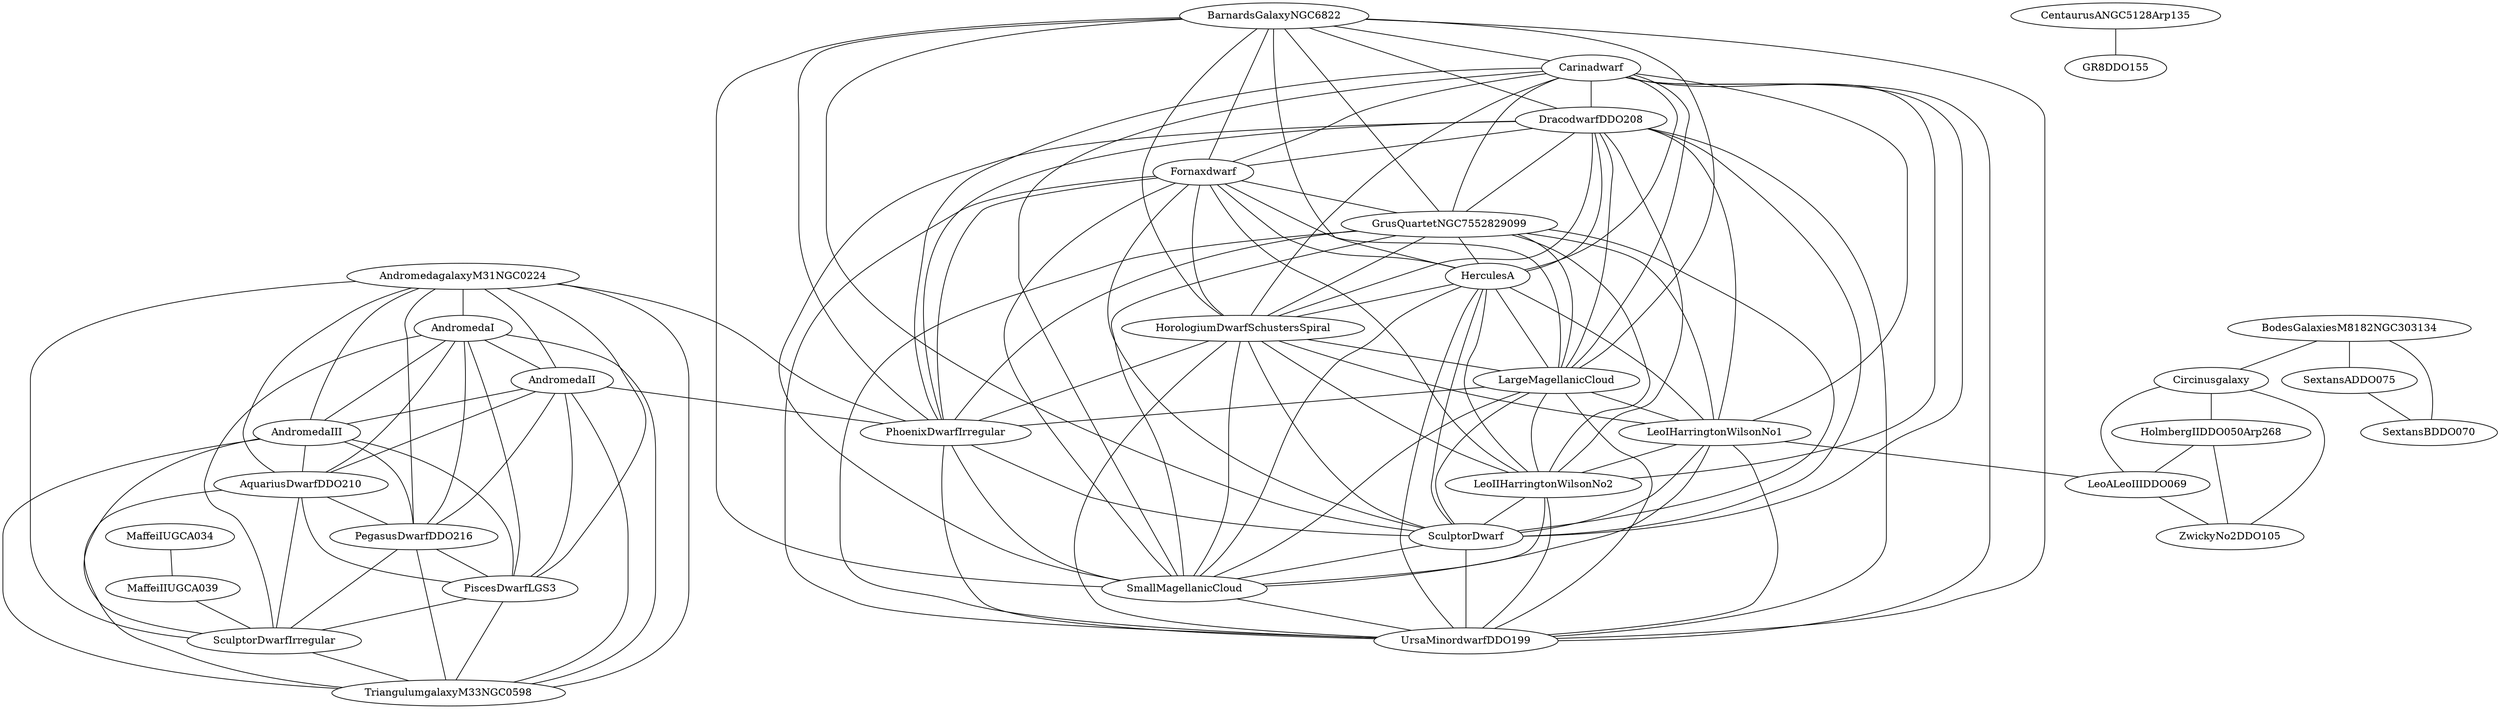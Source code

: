 strict graph G {
AndromedagalaxyM31NGC0224 -- AndromedaI
AndromedagalaxyM31NGC0224 -- AndromedaII
AndromedagalaxyM31NGC0224 -- AndromedaIII
AndromedagalaxyM31NGC0224 -- AquariusDwarfDDO210
AndromedagalaxyM31NGC0224 -- PegasusDwarfDDO216
AndromedagalaxyM31NGC0224 -- PhoenixDwarfIrregular
AndromedagalaxyM31NGC0224 -- PiscesDwarfLGS3
AndromedagalaxyM31NGC0224 -- SculptorDwarfIrregular
AndromedagalaxyM31NGC0224 -- TriangulumgalaxyM33NGC0598
AndromedaI -- AndromedagalaxyM31NGC0224
AndromedaI -- AndromedaII
AndromedaI -- AndromedaIII
AndromedaI -- AquariusDwarfDDO210
AndromedaI -- PegasusDwarfDDO216
AndromedaI -- PiscesDwarfLGS3
AndromedaI -- SculptorDwarfIrregular
AndromedaI -- TriangulumgalaxyM33NGC0598
AndromedaII -- AndromedagalaxyM31NGC0224
AndromedaII -- AndromedaI
AndromedaII -- AndromedaIII
AndromedaII -- AquariusDwarfDDO210
AndromedaII -- PegasusDwarfDDO216
AndromedaII -- PhoenixDwarfIrregular
AndromedaII -- PiscesDwarfLGS3
AndromedaII -- TriangulumgalaxyM33NGC0598
AndromedaIII -- AndromedagalaxyM31NGC0224
AndromedaIII -- AndromedaI
AndromedaIII -- AndromedaII
AndromedaIII -- AquariusDwarfDDO210
AndromedaIII -- PegasusDwarfDDO216
AndromedaIII -- PiscesDwarfLGS3
AndromedaIII -- SculptorDwarfIrregular
AndromedaIII -- TriangulumgalaxyM33NGC0598
AquariusDwarfDDO210 -- AndromedagalaxyM31NGC0224
AquariusDwarfDDO210 -- AndromedaI
AquariusDwarfDDO210 -- AndromedaII
AquariusDwarfDDO210 -- AndromedaIII
AquariusDwarfDDO210 -- PegasusDwarfDDO216
AquariusDwarfDDO210 -- PiscesDwarfLGS3
AquariusDwarfDDO210 -- SculptorDwarfIrregular
AquariusDwarfDDO210 -- TriangulumgalaxyM33NGC0598
BarnardsGalaxyNGC6822 -- Carinadwarf
BarnardsGalaxyNGC6822 -- DracodwarfDDO208
BarnardsGalaxyNGC6822 -- Fornaxdwarf
BarnardsGalaxyNGC6822 -- GrusQuartetNGC7552829099
BarnardsGalaxyNGC6822 -- HerculesA
BarnardsGalaxyNGC6822 -- HorologiumDwarfSchustersSpiral
BarnardsGalaxyNGC6822 -- LargeMagellanicCloud
BarnardsGalaxyNGC6822 -- PhoenixDwarfIrregular
BarnardsGalaxyNGC6822 -- SculptorDwarf
BarnardsGalaxyNGC6822 -- SmallMagellanicCloud
BarnardsGalaxyNGC6822 -- UrsaMinordwarfDDO199
BodesGalaxiesM8182NGC303134 -- Circinusgalaxy
BodesGalaxiesM8182NGC303134 -- SextansADDO075
BodesGalaxiesM8182NGC303134 -- SextansBDDO070
Carinadwarf -- BarnardsGalaxyNGC6822
Carinadwarf -- DracodwarfDDO208
Carinadwarf -- Fornaxdwarf
Carinadwarf -- GrusQuartetNGC7552829099
Carinadwarf -- HerculesA
Carinadwarf -- HorologiumDwarfSchustersSpiral
Carinadwarf -- LargeMagellanicCloud
Carinadwarf -- LeoIHarringtonWilsonNo1
Carinadwarf -- LeoIIHarringtonWilsonNo2
Carinadwarf -- PhoenixDwarfIrregular
Carinadwarf -- SculptorDwarf
Carinadwarf -- SmallMagellanicCloud
Carinadwarf -- UrsaMinordwarfDDO199
CentaurusANGC5128Arp135 -- GR8DDO155
Circinusgalaxy -- BodesGalaxiesM8182NGC303134
Circinusgalaxy -- HolmbergIIDDO050Arp268
Circinusgalaxy -- LeoALeoIIIDDO069
Circinusgalaxy -- ZwickyNo2DDO105
DracodwarfDDO208 -- BarnardsGalaxyNGC6822
DracodwarfDDO208 -- Carinadwarf
DracodwarfDDO208 -- Fornaxdwarf
DracodwarfDDO208 -- GrusQuartetNGC7552829099
DracodwarfDDO208 -- HerculesA
DracodwarfDDO208 -- HorologiumDwarfSchustersSpiral
DracodwarfDDO208 -- LargeMagellanicCloud
DracodwarfDDO208 -- LeoIHarringtonWilsonNo1
DracodwarfDDO208 -- LeoIIHarringtonWilsonNo2
DracodwarfDDO208 -- PhoenixDwarfIrregular
DracodwarfDDO208 -- SculptorDwarf
DracodwarfDDO208 -- SmallMagellanicCloud
DracodwarfDDO208 -- UrsaMinordwarfDDO199
Fornaxdwarf -- BarnardsGalaxyNGC6822
Fornaxdwarf -- Carinadwarf
Fornaxdwarf -- DracodwarfDDO208
Fornaxdwarf -- GrusQuartetNGC7552829099
Fornaxdwarf -- HerculesA
Fornaxdwarf -- HorologiumDwarfSchustersSpiral
Fornaxdwarf -- LargeMagellanicCloud
Fornaxdwarf -- LeoIIHarringtonWilsonNo2
Fornaxdwarf -- PhoenixDwarfIrregular
Fornaxdwarf -- SculptorDwarf
Fornaxdwarf -- SmallMagellanicCloud
Fornaxdwarf -- UrsaMinordwarfDDO199
GrusQuartetNGC7552829099 -- BarnardsGalaxyNGC6822
GrusQuartetNGC7552829099 -- Carinadwarf
GrusQuartetNGC7552829099 -- DracodwarfDDO208
GrusQuartetNGC7552829099 -- Fornaxdwarf
GrusQuartetNGC7552829099 -- HerculesA
GrusQuartetNGC7552829099 -- HorologiumDwarfSchustersSpiral
GrusQuartetNGC7552829099 -- LargeMagellanicCloud
GrusQuartetNGC7552829099 -- LeoIHarringtonWilsonNo1
GrusQuartetNGC7552829099 -- LeoIIHarringtonWilsonNo2
GrusQuartetNGC7552829099 -- PhoenixDwarfIrregular
GrusQuartetNGC7552829099 -- SculptorDwarf
GrusQuartetNGC7552829099 -- SmallMagellanicCloud
GrusQuartetNGC7552829099 -- UrsaMinordwarfDDO199
GR8DDO155 -- CentaurusANGC5128Arp135
HerculesA -- BarnardsGalaxyNGC6822
HerculesA -- Carinadwarf
HerculesA -- DracodwarfDDO208
HerculesA -- Fornaxdwarf
HerculesA -- GrusQuartetNGC7552829099
HerculesA -- HorologiumDwarfSchustersSpiral
HerculesA -- LargeMagellanicCloud
HerculesA -- LeoIHarringtonWilsonNo1
HerculesA -- LeoIIHarringtonWilsonNo2
HerculesA -- SculptorDwarf
HerculesA -- SmallMagellanicCloud
HerculesA -- UrsaMinordwarfDDO199
HolmbergIIDDO050Arp268 -- Circinusgalaxy
HolmbergIIDDO050Arp268 -- LeoALeoIIIDDO069
HolmbergIIDDO050Arp268 -- ZwickyNo2DDO105
HorologiumDwarfSchustersSpiral -- BarnardsGalaxyNGC6822
HorologiumDwarfSchustersSpiral -- Carinadwarf
HorologiumDwarfSchustersSpiral -- DracodwarfDDO208
HorologiumDwarfSchustersSpiral -- Fornaxdwarf
HorologiumDwarfSchustersSpiral -- GrusQuartetNGC7552829099
HorologiumDwarfSchustersSpiral -- HerculesA
HorologiumDwarfSchustersSpiral -- LargeMagellanicCloud
HorologiumDwarfSchustersSpiral -- LeoIHarringtonWilsonNo1
HorologiumDwarfSchustersSpiral -- LeoIIHarringtonWilsonNo2
HorologiumDwarfSchustersSpiral -- PhoenixDwarfIrregular
HorologiumDwarfSchustersSpiral -- SculptorDwarf
HorologiumDwarfSchustersSpiral -- SmallMagellanicCloud
HorologiumDwarfSchustersSpiral -- UrsaMinordwarfDDO199
LargeMagellanicCloud -- BarnardsGalaxyNGC6822
LargeMagellanicCloud -- Carinadwarf
LargeMagellanicCloud -- DracodwarfDDO208
LargeMagellanicCloud -- Fornaxdwarf
LargeMagellanicCloud -- GrusQuartetNGC7552829099
LargeMagellanicCloud -- HerculesA
LargeMagellanicCloud -- HorologiumDwarfSchustersSpiral
LargeMagellanicCloud -- LeoIHarringtonWilsonNo1
LargeMagellanicCloud -- LeoIIHarringtonWilsonNo2
LargeMagellanicCloud -- PhoenixDwarfIrregular
LargeMagellanicCloud -- SculptorDwarf
LargeMagellanicCloud -- SmallMagellanicCloud
LargeMagellanicCloud -- UrsaMinordwarfDDO199
LeoIHarringtonWilsonNo1 -- Carinadwarf
LeoIHarringtonWilsonNo1 -- DracodwarfDDO208
LeoIHarringtonWilsonNo1 -- GrusQuartetNGC7552829099
LeoIHarringtonWilsonNo1 -- HerculesA
LeoIHarringtonWilsonNo1 -- HorologiumDwarfSchustersSpiral
LeoIHarringtonWilsonNo1 -- LargeMagellanicCloud
LeoIHarringtonWilsonNo1 -- LeoIIHarringtonWilsonNo2
LeoIHarringtonWilsonNo1 -- LeoALeoIIIDDO069
LeoIHarringtonWilsonNo1 -- SculptorDwarf
LeoIHarringtonWilsonNo1 -- SmallMagellanicCloud
LeoIHarringtonWilsonNo1 -- UrsaMinordwarfDDO199
LeoIIHarringtonWilsonNo2 -- Carinadwarf
LeoIIHarringtonWilsonNo2 -- DracodwarfDDO208
LeoIIHarringtonWilsonNo2 -- Fornaxdwarf
LeoIIHarringtonWilsonNo2 -- GrusQuartetNGC7552829099
LeoIIHarringtonWilsonNo2 -- HerculesA
LeoIIHarringtonWilsonNo2 -- HorologiumDwarfSchustersSpiral
LeoIIHarringtonWilsonNo2 -- LargeMagellanicCloud
LeoIIHarringtonWilsonNo2 -- LeoIHarringtonWilsonNo1
LeoIIHarringtonWilsonNo2 -- SculptorDwarf
LeoIIHarringtonWilsonNo2 -- SmallMagellanicCloud
LeoIIHarringtonWilsonNo2 -- UrsaMinordwarfDDO199
LeoALeoIIIDDO069 -- Circinusgalaxy
LeoALeoIIIDDO069 -- HolmbergIIDDO050Arp268
LeoALeoIIIDDO069 -- LeoIHarringtonWilsonNo1
LeoALeoIIIDDO069 -- ZwickyNo2DDO105
MaffeiIUGCA034 -- MaffeiIIUGCA039
MaffeiIIUGCA039 -- MaffeiIUGCA034
MaffeiIIUGCA039 -- SculptorDwarfIrregular
PegasusDwarfDDO216 -- AndromedagalaxyM31NGC0224
PegasusDwarfDDO216 -- AndromedaI
PegasusDwarfDDO216 -- AndromedaII
PegasusDwarfDDO216 -- AndromedaIII
PegasusDwarfDDO216 -- AquariusDwarfDDO210
PegasusDwarfDDO216 -- PiscesDwarfLGS3
PegasusDwarfDDO216 -- SculptorDwarfIrregular
PegasusDwarfDDO216 -- TriangulumgalaxyM33NGC0598
PhoenixDwarfIrregular -- AndromedagalaxyM31NGC0224
PhoenixDwarfIrregular -- AndromedaII
PhoenixDwarfIrregular -- BarnardsGalaxyNGC6822
PhoenixDwarfIrregular -- Carinadwarf
PhoenixDwarfIrregular -- DracodwarfDDO208
PhoenixDwarfIrregular -- Fornaxdwarf
PhoenixDwarfIrregular -- GrusQuartetNGC7552829099
PhoenixDwarfIrregular -- HorologiumDwarfSchustersSpiral
PhoenixDwarfIrregular -- LargeMagellanicCloud
PhoenixDwarfIrregular -- SculptorDwarf
PhoenixDwarfIrregular -- SmallMagellanicCloud
PhoenixDwarfIrregular -- UrsaMinordwarfDDO199
PiscesDwarfLGS3 -- AndromedagalaxyM31NGC0224
PiscesDwarfLGS3 -- AndromedaI
PiscesDwarfLGS3 -- AndromedaII
PiscesDwarfLGS3 -- AndromedaIII
PiscesDwarfLGS3 -- AquariusDwarfDDO210
PiscesDwarfLGS3 -- PegasusDwarfDDO216
PiscesDwarfLGS3 -- SculptorDwarfIrregular
PiscesDwarfLGS3 -- TriangulumgalaxyM33NGC0598
SculptorDwarf -- BarnardsGalaxyNGC6822
SculptorDwarf -- Carinadwarf
SculptorDwarf -- DracodwarfDDO208
SculptorDwarf -- Fornaxdwarf
SculptorDwarf -- GrusQuartetNGC7552829099
SculptorDwarf -- HerculesA
SculptorDwarf -- HorologiumDwarfSchustersSpiral
SculptorDwarf -- LargeMagellanicCloud
SculptorDwarf -- LeoIHarringtonWilsonNo1
SculptorDwarf -- LeoIIHarringtonWilsonNo2
SculptorDwarf -- PhoenixDwarfIrregular
SculptorDwarf -- SmallMagellanicCloud
SculptorDwarf -- UrsaMinordwarfDDO199
SculptorDwarfIrregular -- AndromedagalaxyM31NGC0224
SculptorDwarfIrregular -- AndromedaI
SculptorDwarfIrregular -- AndromedaIII
SculptorDwarfIrregular -- AquariusDwarfDDO210
SculptorDwarfIrregular -- MaffeiIIUGCA039
SculptorDwarfIrregular -- PegasusDwarfDDO216
SculptorDwarfIrregular -- PiscesDwarfLGS3
SculptorDwarfIrregular -- TriangulumgalaxyM33NGC0598
SextansADDO075 -- BodesGalaxiesM8182NGC303134
SextansADDO075 -- SextansBDDO070
SextansBDDO070 -- BodesGalaxiesM8182NGC303134
SextansBDDO070 -- SextansADDO075
SmallMagellanicCloud -- BarnardsGalaxyNGC6822
SmallMagellanicCloud -- Carinadwarf
SmallMagellanicCloud -- DracodwarfDDO208
SmallMagellanicCloud -- Fornaxdwarf
SmallMagellanicCloud -- GrusQuartetNGC7552829099
SmallMagellanicCloud -- HerculesA
SmallMagellanicCloud -- HorologiumDwarfSchustersSpiral
SmallMagellanicCloud -- LargeMagellanicCloud
SmallMagellanicCloud -- LeoIHarringtonWilsonNo1
SmallMagellanicCloud -- LeoIIHarringtonWilsonNo2
SmallMagellanicCloud -- PhoenixDwarfIrregular
SmallMagellanicCloud -- SculptorDwarf
SmallMagellanicCloud -- UrsaMinordwarfDDO199
TriangulumgalaxyM33NGC0598 -- AndromedagalaxyM31NGC0224
TriangulumgalaxyM33NGC0598 -- AndromedaI
TriangulumgalaxyM33NGC0598 -- AndromedaII
TriangulumgalaxyM33NGC0598 -- AndromedaIII
TriangulumgalaxyM33NGC0598 -- AquariusDwarfDDO210
TriangulumgalaxyM33NGC0598 -- PegasusDwarfDDO216
TriangulumgalaxyM33NGC0598 -- PiscesDwarfLGS3
TriangulumgalaxyM33NGC0598 -- SculptorDwarfIrregular
UrsaMinordwarfDDO199 -- BarnardsGalaxyNGC6822
UrsaMinordwarfDDO199 -- Carinadwarf
UrsaMinordwarfDDO199 -- DracodwarfDDO208
UrsaMinordwarfDDO199 -- Fornaxdwarf
UrsaMinordwarfDDO199 -- GrusQuartetNGC7552829099
UrsaMinordwarfDDO199 -- HerculesA
UrsaMinordwarfDDO199 -- HorologiumDwarfSchustersSpiral
UrsaMinordwarfDDO199 -- LargeMagellanicCloud
UrsaMinordwarfDDO199 -- LeoIHarringtonWilsonNo1
UrsaMinordwarfDDO199 -- LeoIIHarringtonWilsonNo2
UrsaMinordwarfDDO199 -- PhoenixDwarfIrregular
UrsaMinordwarfDDO199 -- SculptorDwarf
UrsaMinordwarfDDO199 -- SmallMagellanicCloud
ZwickyNo2DDO105 -- Circinusgalaxy
ZwickyNo2DDO105 -- HolmbergIIDDO050Arp268
ZwickyNo2DDO105 -- LeoALeoIIIDDO069
}
